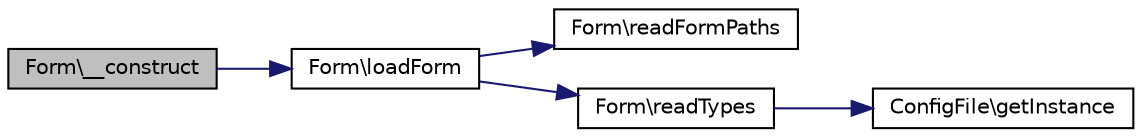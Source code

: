 digraph G
{
  edge [fontname="Helvetica",fontsize="10",labelfontname="Helvetica",labelfontsize="10"];
  node [fontname="Helvetica",fontsize="10",shape=record];
  rankdir="LR";
  Node1 [label="Form\\__construct",height=0.2,width=0.4,color="black", fillcolor="grey75", style="filled" fontcolor="black"];
  Node1 -> Node2 [color="midnightblue",fontsize="10",style="solid",fontname="Helvetica"];
  Node2 [label="Form\\loadForm",height=0.2,width=0.4,color="black", fillcolor="white", style="filled",URL="$classForm.html#aea5f91ce049fe12fc47fa6987192d8ad",tooltip="Reads form settings and prepares class to work with given subset of config file."];
  Node2 -> Node3 [color="midnightblue",fontsize="10",style="solid",fontname="Helvetica"];
  Node3 [label="Form\\readFormPaths",height=0.2,width=0.4,color="black", fillcolor="white", style="filled",URL="$classForm.html#a08b83faf2de2187ddc20712ab3731d46",tooltip="Reads form paths to $fields."];
  Node2 -> Node4 [color="midnightblue",fontsize="10",style="solid",fontname="Helvetica"];
  Node4 [label="Form\\readTypes",height=0.2,width=0.4,color="black", fillcolor="white", style="filled",URL="$classForm.html#a902102434e943213bfa6b3bdca8f0ab9",tooltip="Reads fields&#39; types to $this-&gt;fieldsTypes."];
  Node4 -> Node5 [color="midnightblue",fontsize="10",style="solid",fontname="Helvetica"];
  Node5 [label="ConfigFile\\getInstance",height=0.2,width=0.4,color="black", fillcolor="white", style="filled",URL="$classConfigFile.html#a764353fcb126bed951fe51293be6463e",tooltip="Returns class instance."];
}

